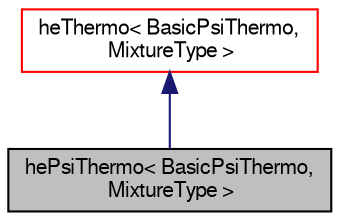 digraph "hePsiThermo&lt; BasicPsiThermo, MixtureType &gt;"
{
  bgcolor="transparent";
  edge [fontname="FreeSans",fontsize="10",labelfontname="FreeSans",labelfontsize="10"];
  node [fontname="FreeSans",fontsize="10",shape=record];
  Node0 [label="hePsiThermo\< BasicPsiThermo,\l MixtureType \>",height=0.2,width=0.4,color="black", fillcolor="grey75", style="filled", fontcolor="black"];
  Node1 -> Node0 [dir="back",color="midnightblue",fontsize="10",style="solid",fontname="FreeSans"];
  Node1 [label="heThermo\< BasicPsiThermo,\l MixtureType \>",height=0.2,width=0.4,color="red",URL="$a29762.html"];
}
